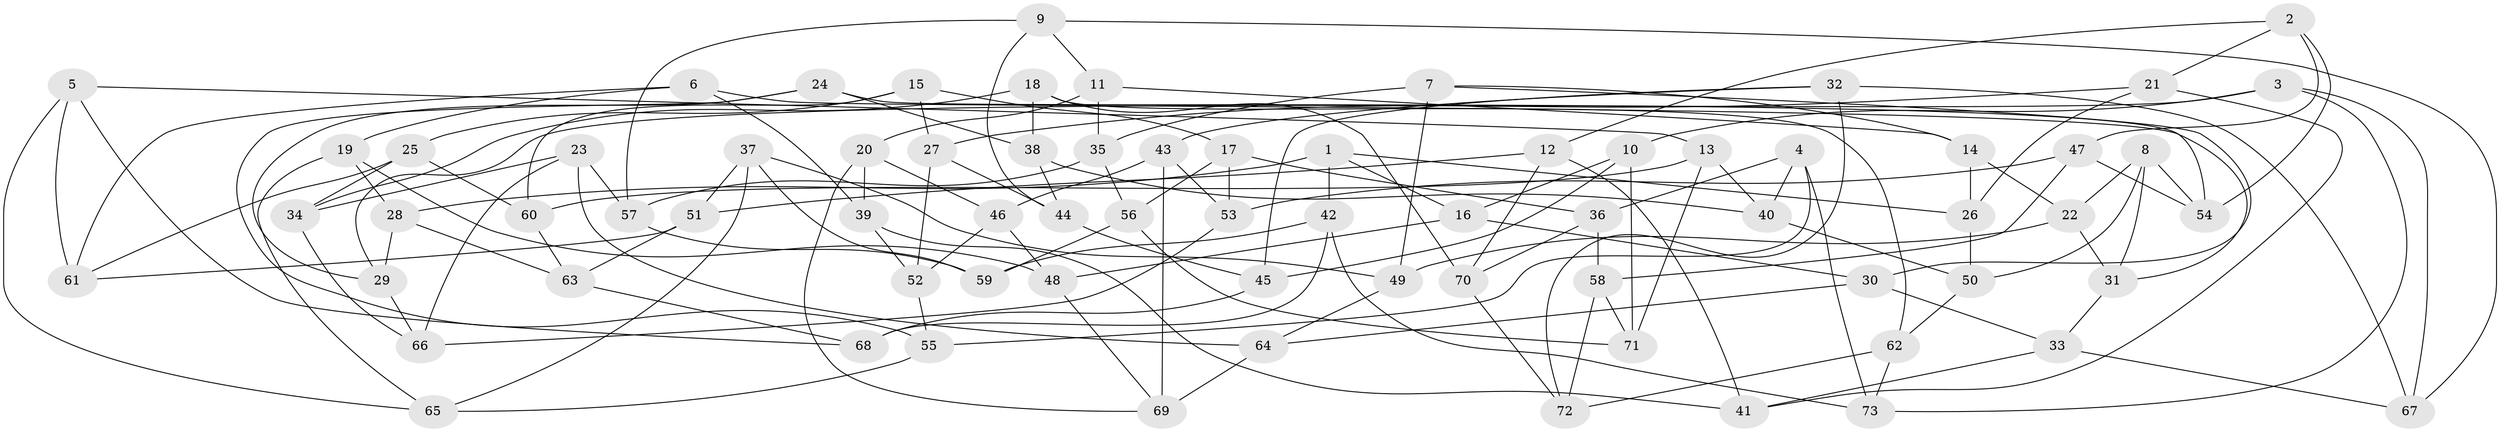 // Generated by graph-tools (version 1.1) at 2025/11/02/27/25 16:11:43]
// undirected, 73 vertices, 146 edges
graph export_dot {
graph [start="1"]
  node [color=gray90,style=filled];
  1;
  2;
  3;
  4;
  5;
  6;
  7;
  8;
  9;
  10;
  11;
  12;
  13;
  14;
  15;
  16;
  17;
  18;
  19;
  20;
  21;
  22;
  23;
  24;
  25;
  26;
  27;
  28;
  29;
  30;
  31;
  32;
  33;
  34;
  35;
  36;
  37;
  38;
  39;
  40;
  41;
  42;
  43;
  44;
  45;
  46;
  47;
  48;
  49;
  50;
  51;
  52;
  53;
  54;
  55;
  56;
  57;
  58;
  59;
  60;
  61;
  62;
  63;
  64;
  65;
  66;
  67;
  68;
  69;
  70;
  71;
  72;
  73;
  1 -- 26;
  1 -- 16;
  1 -- 42;
  1 -- 28;
  2 -- 54;
  2 -- 21;
  2 -- 47;
  2 -- 12;
  3 -- 10;
  3 -- 29;
  3 -- 73;
  3 -- 67;
  4 -- 55;
  4 -- 36;
  4 -- 40;
  4 -- 73;
  5 -- 68;
  5 -- 13;
  5 -- 61;
  5 -- 65;
  6 -- 31;
  6 -- 61;
  6 -- 19;
  6 -- 39;
  7 -- 14;
  7 -- 49;
  7 -- 30;
  7 -- 35;
  8 -- 54;
  8 -- 22;
  8 -- 50;
  8 -- 31;
  9 -- 57;
  9 -- 11;
  9 -- 44;
  9 -- 67;
  10 -- 71;
  10 -- 45;
  10 -- 16;
  11 -- 14;
  11 -- 35;
  11 -- 20;
  12 -- 41;
  12 -- 51;
  12 -- 70;
  13 -- 71;
  13 -- 60;
  13 -- 40;
  14 -- 22;
  14 -- 26;
  15 -- 17;
  15 -- 25;
  15 -- 27;
  15 -- 60;
  16 -- 48;
  16 -- 30;
  17 -- 36;
  17 -- 53;
  17 -- 56;
  18 -- 62;
  18 -- 70;
  18 -- 34;
  18 -- 38;
  19 -- 48;
  19 -- 28;
  19 -- 65;
  20 -- 39;
  20 -- 46;
  20 -- 69;
  21 -- 41;
  21 -- 26;
  21 -- 27;
  22 -- 49;
  22 -- 31;
  23 -- 64;
  23 -- 57;
  23 -- 66;
  23 -- 34;
  24 -- 38;
  24 -- 54;
  24 -- 29;
  24 -- 55;
  25 -- 60;
  25 -- 34;
  25 -- 61;
  26 -- 50;
  27 -- 44;
  27 -- 52;
  28 -- 29;
  28 -- 63;
  29 -- 66;
  30 -- 33;
  30 -- 64;
  31 -- 33;
  32 -- 67;
  32 -- 43;
  32 -- 72;
  32 -- 45;
  33 -- 67;
  33 -- 41;
  34 -- 66;
  35 -- 57;
  35 -- 56;
  36 -- 70;
  36 -- 58;
  37 -- 59;
  37 -- 65;
  37 -- 49;
  37 -- 51;
  38 -- 44;
  38 -- 40;
  39 -- 41;
  39 -- 52;
  40 -- 50;
  42 -- 59;
  42 -- 68;
  42 -- 73;
  43 -- 46;
  43 -- 69;
  43 -- 53;
  44 -- 45;
  45 -- 68;
  46 -- 48;
  46 -- 52;
  47 -- 58;
  47 -- 53;
  47 -- 54;
  48 -- 69;
  49 -- 64;
  50 -- 62;
  51 -- 63;
  51 -- 61;
  52 -- 55;
  53 -- 66;
  55 -- 65;
  56 -- 59;
  56 -- 71;
  57 -- 59;
  58 -- 71;
  58 -- 72;
  60 -- 63;
  62 -- 72;
  62 -- 73;
  63 -- 68;
  64 -- 69;
  70 -- 72;
}
